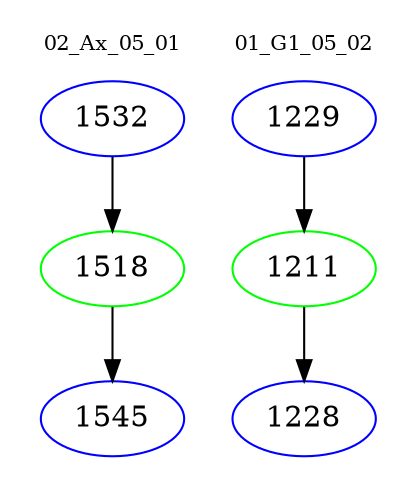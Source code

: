 digraph{
subgraph cluster_0 {
color = white
label = "02_Ax_05_01";
fontsize=10;
T0_1532 [label="1532", color="blue"]
T0_1532 -> T0_1518 [color="black"]
T0_1518 [label="1518", color="green"]
T0_1518 -> T0_1545 [color="black"]
T0_1545 [label="1545", color="blue"]
}
subgraph cluster_1 {
color = white
label = "01_G1_05_02";
fontsize=10;
T1_1229 [label="1229", color="blue"]
T1_1229 -> T1_1211 [color="black"]
T1_1211 [label="1211", color="green"]
T1_1211 -> T1_1228 [color="black"]
T1_1228 [label="1228", color="blue"]
}
}
